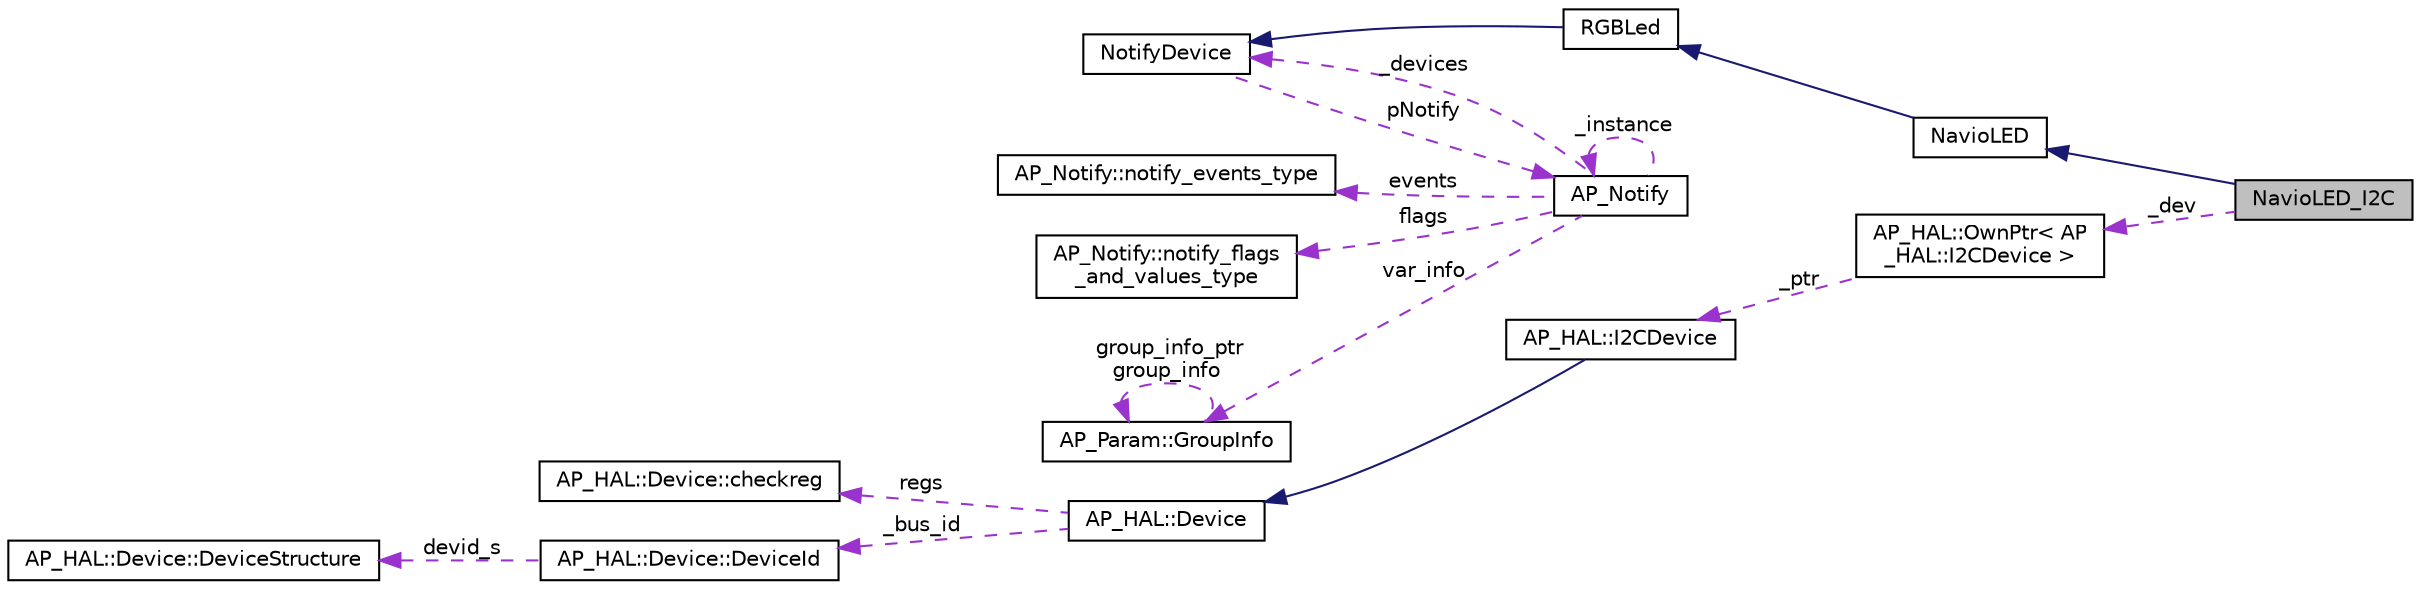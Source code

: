 digraph "NavioLED_I2C"
{
 // INTERACTIVE_SVG=YES
  edge [fontname="Helvetica",fontsize="10",labelfontname="Helvetica",labelfontsize="10"];
  node [fontname="Helvetica",fontsize="10",shape=record];
  rankdir="LR";
  Node1 [label="NavioLED_I2C",height=0.2,width=0.4,color="black", fillcolor="grey75", style="filled", fontcolor="black"];
  Node2 -> Node1 [dir="back",color="midnightblue",fontsize="10",style="solid",fontname="Helvetica"];
  Node2 [label="NavioLED",height=0.2,width=0.4,color="black", fillcolor="white", style="filled",URL="$classNavioLED.html"];
  Node3 -> Node2 [dir="back",color="midnightblue",fontsize="10",style="solid",fontname="Helvetica"];
  Node3 [label="RGBLed",height=0.2,width=0.4,color="black", fillcolor="white", style="filled",URL="$classRGBLed.html"];
  Node4 -> Node3 [dir="back",color="midnightblue",fontsize="10",style="solid",fontname="Helvetica"];
  Node4 [label="NotifyDevice",height=0.2,width=0.4,color="black", fillcolor="white", style="filled",URL="$classNotifyDevice.html"];
  Node5 -> Node4 [dir="back",color="darkorchid3",fontsize="10",style="dashed",label=" pNotify" ,fontname="Helvetica"];
  Node5 [label="AP_Notify",height=0.2,width=0.4,color="black", fillcolor="white", style="filled",URL="$classAP__Notify.html"];
  Node6 -> Node5 [dir="back",color="darkorchid3",fontsize="10",style="dashed",label=" events" ,fontname="Helvetica"];
  Node6 [label="AP_Notify::notify_events_type",height=0.2,width=0.4,color="black", fillcolor="white", style="filled",URL="$structAP__Notify_1_1notify__events__type.html",tooltip="notify_events_type - bitmask of active events. "];
  Node7 -> Node5 [dir="back",color="darkorchid3",fontsize="10",style="dashed",label=" flags" ,fontname="Helvetica"];
  Node7 [label="AP_Notify::notify_flags\l_and_values_type",height=0.2,width=0.4,color="black", fillcolor="white", style="filled",URL="$structAP__Notify_1_1notify__flags__and__values__type.html",tooltip="notify_flags_type - bitmask of notification flags "];
  Node8 -> Node5 [dir="back",color="darkorchid3",fontsize="10",style="dashed",label=" var_info" ,fontname="Helvetica"];
  Node8 [label="AP_Param::GroupInfo",height=0.2,width=0.4,color="black", fillcolor="white", style="filled",URL="$structAP__Param_1_1GroupInfo.html"];
  Node8 -> Node8 [dir="back",color="darkorchid3",fontsize="10",style="dashed",label=" group_info_ptr\ngroup_info" ,fontname="Helvetica"];
  Node4 -> Node5 [dir="back",color="darkorchid3",fontsize="10",style="dashed",label=" _devices" ,fontname="Helvetica"];
  Node5 -> Node5 [dir="back",color="darkorchid3",fontsize="10",style="dashed",label=" _instance" ,fontname="Helvetica"];
  Node9 -> Node1 [dir="back",color="darkorchid3",fontsize="10",style="dashed",label=" _dev" ,fontname="Helvetica"];
  Node9 [label="AP_HAL::OwnPtr\< AP\l_HAL::I2CDevice \>",height=0.2,width=0.4,color="black", fillcolor="white", style="filled",URL="$classAP__HAL_1_1OwnPtr.html"];
  Node10 -> Node9 [dir="back",color="darkorchid3",fontsize="10",style="dashed",label=" _ptr" ,fontname="Helvetica"];
  Node10 [label="AP_HAL::I2CDevice",height=0.2,width=0.4,color="black", fillcolor="white", style="filled",URL="$classAP__HAL_1_1I2CDevice.html"];
  Node11 -> Node10 [dir="back",color="midnightblue",fontsize="10",style="solid",fontname="Helvetica"];
  Node11 [label="AP_HAL::Device",height=0.2,width=0.4,color="black", fillcolor="white", style="filled",URL="$classAP__HAL_1_1Device.html"];
  Node12 -> Node11 [dir="back",color="darkorchid3",fontsize="10",style="dashed",label=" regs" ,fontname="Helvetica"];
  Node12 [label="AP_HAL::Device::checkreg",height=0.2,width=0.4,color="black", fillcolor="white", style="filled",URL="$structAP__HAL_1_1Device_1_1checkreg.html"];
  Node13 -> Node11 [dir="back",color="darkorchid3",fontsize="10",style="dashed",label=" _bus_id" ,fontname="Helvetica"];
  Node13 [label="AP_HAL::Device::DeviceId",height=0.2,width=0.4,color="black", fillcolor="white", style="filled",URL="$unionAP__HAL_1_1Device_1_1DeviceId.html"];
  Node14 -> Node13 [dir="back",color="darkorchid3",fontsize="10",style="dashed",label=" devid_s" ,fontname="Helvetica"];
  Node14 [label="AP_HAL::Device::DeviceStructure",height=0.2,width=0.4,color="black", fillcolor="white", style="filled",URL="$structAP__HAL_1_1Device_1_1DeviceStructure.html"];
}
